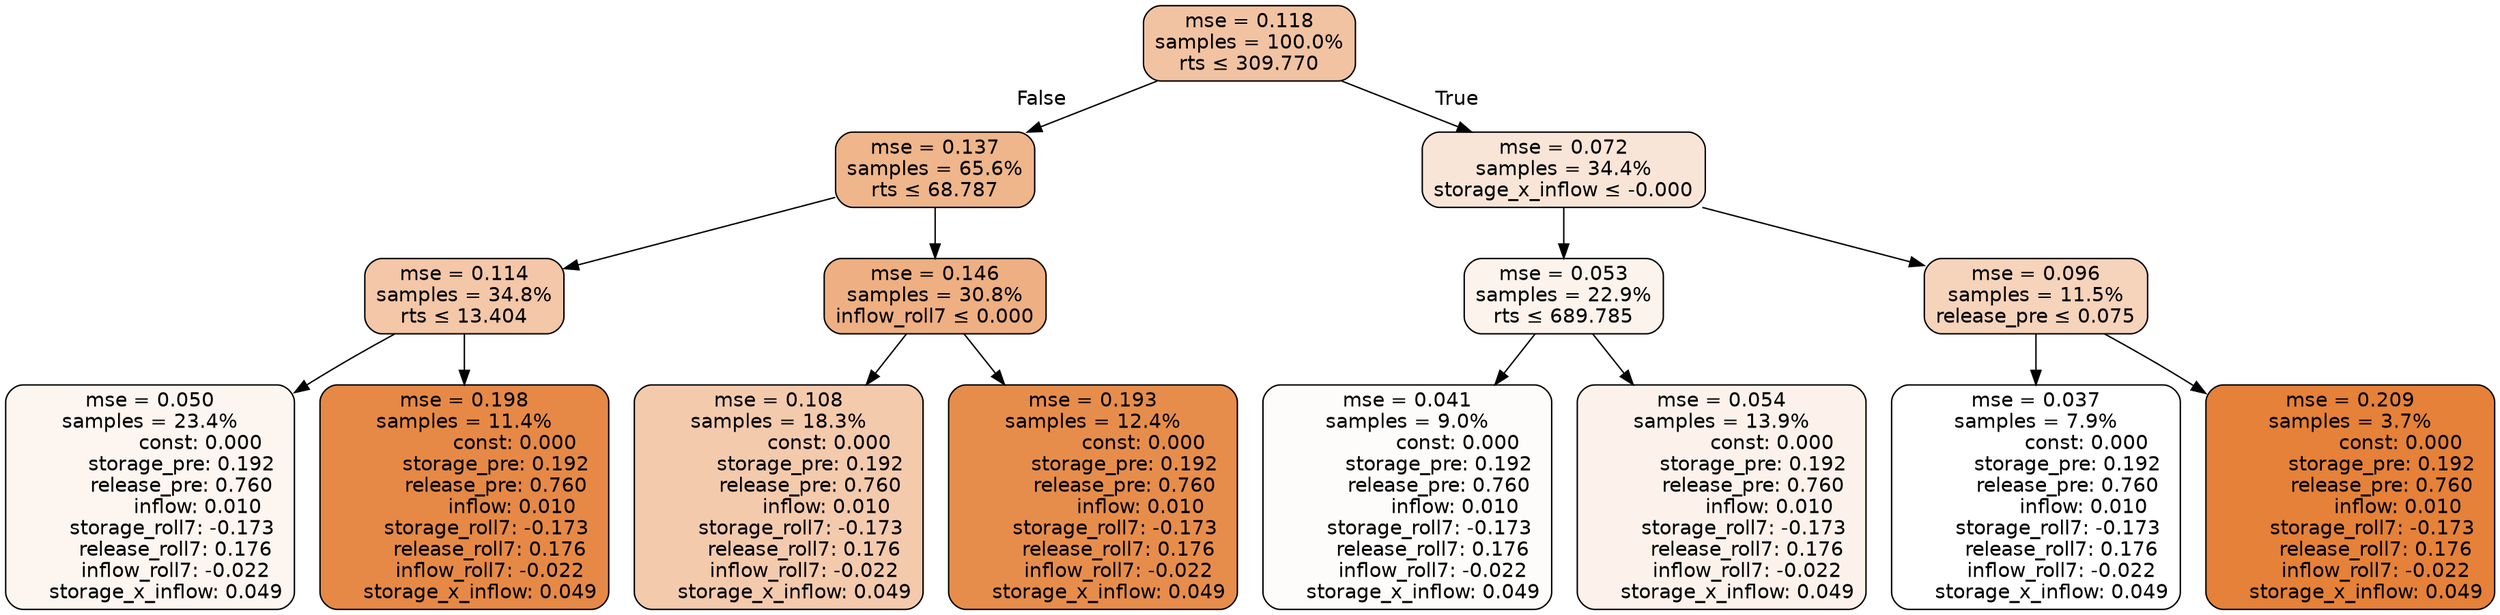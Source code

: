 digraph tree {
node [shape=rectangle, style="filled, rounded", color="black", fontname=helvetica] ;
edge [fontname=helvetica] ;
	"0" [label="mse = 0.118
samples = 100.0%
rts &le; 309.770", fillcolor="#f2c3a2"]
	"1" [label="mse = 0.137
samples = 65.6%
rts &le; 68.787", fillcolor="#efb58b"]
	"2" [label="mse = 0.114
samples = 34.8%
rts &le; 13.404", fillcolor="#f3c7a7"]
	"3" [label="mse = 0.050
samples = 23.4%
                const: 0.000
          storage_pre: 0.192
          release_pre: 0.760
               inflow: 0.010
       storage_roll7: -0.173
        release_roll7: 0.176
        inflow_roll7: -0.022
     storage_x_inflow: 0.049", fillcolor="#fdf5f0"]
	"4" [label="mse = 0.198
samples = 11.4%
                const: 0.000
          storage_pre: 0.192
          release_pre: 0.760
               inflow: 0.010
       storage_roll7: -0.173
        release_roll7: 0.176
        inflow_roll7: -0.022
     storage_x_inflow: 0.049", fillcolor="#e68946"]
	"5" [label="mse = 0.146
samples = 30.8%
inflow_roll7 &le; 0.000", fillcolor="#eeaf82"]
	"6" [label="mse = 0.108
samples = 18.3%
                const: 0.000
          storage_pre: 0.192
          release_pre: 0.760
               inflow: 0.010
       storage_roll7: -0.173
        release_roll7: 0.176
        inflow_roll7: -0.022
     storage_x_inflow: 0.049", fillcolor="#f4caad"]
	"7" [label="mse = 0.193
samples = 12.4%
                const: 0.000
          storage_pre: 0.192
          release_pre: 0.760
               inflow: 0.010
       storage_roll7: -0.173
        release_roll7: 0.176
        inflow_roll7: -0.022
     storage_x_inflow: 0.049", fillcolor="#e78d4c"]
	"8" [label="mse = 0.072
samples = 34.4%
storage_x_inflow &le; -0.000", fillcolor="#f9e5d7"]
	"9" [label="mse = 0.053
samples = 22.9%
rts &le; 689.785", fillcolor="#fcf3ec"]
	"10" [label="mse = 0.041
samples = 9.0%
                const: 0.000
          storage_pre: 0.192
          release_pre: 0.760
               inflow: 0.010
       storage_roll7: -0.173
        release_roll7: 0.176
        inflow_roll7: -0.022
     storage_x_inflow: 0.049", fillcolor="#fefcfb"]
	"11" [label="mse = 0.054
samples = 13.9%
                const: 0.000
          storage_pre: 0.192
          release_pre: 0.760
               inflow: 0.010
       storage_roll7: -0.173
        release_roll7: 0.176
        inflow_roll7: -0.022
     storage_x_inflow: 0.049", fillcolor="#fcf2eb"]
	"12" [label="mse = 0.096
samples = 11.5%
release_pre &le; 0.075", fillcolor="#f6d3bb"]
	"13" [label="mse = 0.037
samples = 7.9%
                const: 0.000
          storage_pre: 0.192
          release_pre: 0.760
               inflow: 0.010
       storage_roll7: -0.173
        release_roll7: 0.176
        inflow_roll7: -0.022
     storage_x_inflow: 0.049", fillcolor="#ffffff"]
	"14" [label="mse = 0.209
samples = 3.7%
                const: 0.000
          storage_pre: 0.192
          release_pre: 0.760
               inflow: 0.010
       storage_roll7: -0.173
        release_roll7: 0.176
        inflow_roll7: -0.022
     storage_x_inflow: 0.049", fillcolor="#e58139"]

	"0" -> "1" [labeldistance=2.5, labelangle=45, headlabel="False"]
	"1" -> "2"
	"2" -> "3"
	"2" -> "4"
	"1" -> "5"
	"5" -> "6"
	"5" -> "7"
	"0" -> "8" [labeldistance=2.5, labelangle=-45, headlabel="True"]
	"8" -> "9"
	"9" -> "10"
	"9" -> "11"
	"8" -> "12"
	"12" -> "13"
	"12" -> "14"
}